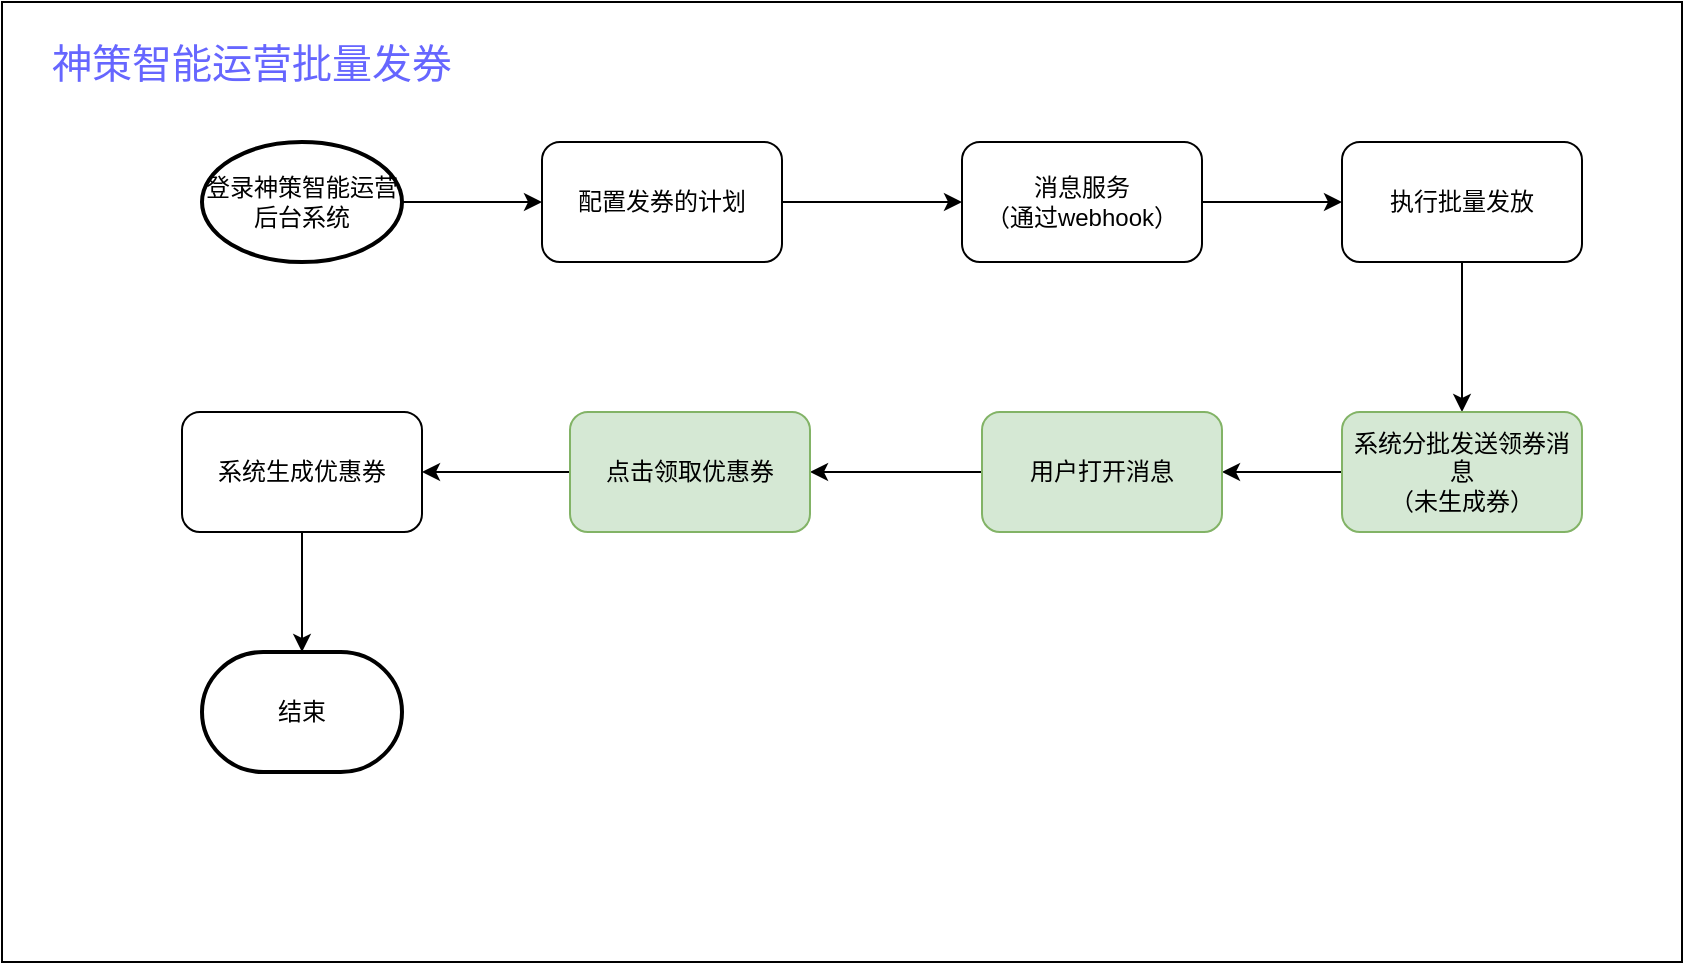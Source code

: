 <mxfile version="26.0.6">
  <diagram name="第 1 页" id="kQSBnKhALhc9RWPOjqtW">
    <mxGraphModel dx="1687" dy="878" grid="1" gridSize="10" guides="1" tooltips="1" connect="1" arrows="1" fold="1" page="1" pageScale="1" pageWidth="827" pageHeight="1169" math="0" shadow="0">
      <root>
        <mxCell id="0" />
        <mxCell id="1" parent="0" />
        <mxCell id="0BRnmIeRcuPj22AUap6a-24" value="" style="rounded=0;whiteSpace=wrap;html=1;" vertex="1" parent="1">
          <mxGeometry x="10" y="10" width="840" height="480" as="geometry" />
        </mxCell>
        <mxCell id="0BRnmIeRcuPj22AUap6a-16" value="" style="edgeStyle=orthogonalEdgeStyle;rounded=0;orthogonalLoop=1;jettySize=auto;html=1;" edge="1" parent="1" source="0BRnmIeRcuPj22AUap6a-1" target="0BRnmIeRcuPj22AUap6a-2">
          <mxGeometry relative="1" as="geometry" />
        </mxCell>
        <mxCell id="0BRnmIeRcuPj22AUap6a-1" value="登录神策智能运营后台系统" style="strokeWidth=2;html=1;shape=mxgraph.flowchart.start_1;whiteSpace=wrap;" vertex="1" parent="1">
          <mxGeometry x="110" y="80" width="100" height="60" as="geometry" />
        </mxCell>
        <mxCell id="0BRnmIeRcuPj22AUap6a-17" value="" style="edgeStyle=orthogonalEdgeStyle;rounded=0;orthogonalLoop=1;jettySize=auto;html=1;" edge="1" parent="1" source="0BRnmIeRcuPj22AUap6a-2" target="0BRnmIeRcuPj22AUap6a-4">
          <mxGeometry relative="1" as="geometry" />
        </mxCell>
        <mxCell id="0BRnmIeRcuPj22AUap6a-2" value="配置发券的计划" style="rounded=1;whiteSpace=wrap;html=1;" vertex="1" parent="1">
          <mxGeometry x="280" y="80" width="120" height="60" as="geometry" />
        </mxCell>
        <mxCell id="0BRnmIeRcuPj22AUap6a-18" value="" style="edgeStyle=orthogonalEdgeStyle;rounded=0;orthogonalLoop=1;jettySize=auto;html=1;" edge="1" parent="1" source="0BRnmIeRcuPj22AUap6a-4" target="0BRnmIeRcuPj22AUap6a-5">
          <mxGeometry relative="1" as="geometry" />
        </mxCell>
        <mxCell id="0BRnmIeRcuPj22AUap6a-4" value="消息服务&lt;div&gt;（通过webhook）&lt;/div&gt;" style="rounded=1;whiteSpace=wrap;html=1;" vertex="1" parent="1">
          <mxGeometry x="490" y="80" width="120" height="60" as="geometry" />
        </mxCell>
        <mxCell id="0BRnmIeRcuPj22AUap6a-19" value="" style="edgeStyle=orthogonalEdgeStyle;rounded=0;orthogonalLoop=1;jettySize=auto;html=1;" edge="1" parent="1" source="0BRnmIeRcuPj22AUap6a-5" target="0BRnmIeRcuPj22AUap6a-11">
          <mxGeometry relative="1" as="geometry" />
        </mxCell>
        <mxCell id="0BRnmIeRcuPj22AUap6a-5" value="执行批量发放" style="rounded=1;whiteSpace=wrap;html=1;" vertex="1" parent="1">
          <mxGeometry x="680" y="80" width="120" height="60" as="geometry" />
        </mxCell>
        <mxCell id="0BRnmIeRcuPj22AUap6a-20" value="" style="edgeStyle=orthogonalEdgeStyle;rounded=0;orthogonalLoop=1;jettySize=auto;html=1;" edge="1" parent="1" source="0BRnmIeRcuPj22AUap6a-11" target="0BRnmIeRcuPj22AUap6a-12">
          <mxGeometry relative="1" as="geometry" />
        </mxCell>
        <mxCell id="0BRnmIeRcuPj22AUap6a-11" value="系统分批发送领券消息&lt;div&gt;（未生成券）&lt;/div&gt;" style="rounded=1;whiteSpace=wrap;html=1;fillColor=#d5e8d4;strokeColor=#82b366;" vertex="1" parent="1">
          <mxGeometry x="680" y="215" width="120" height="60" as="geometry" />
        </mxCell>
        <mxCell id="0BRnmIeRcuPj22AUap6a-21" value="" style="edgeStyle=orthogonalEdgeStyle;rounded=0;orthogonalLoop=1;jettySize=auto;html=1;" edge="1" parent="1" source="0BRnmIeRcuPj22AUap6a-12" target="0BRnmIeRcuPj22AUap6a-13">
          <mxGeometry relative="1" as="geometry" />
        </mxCell>
        <mxCell id="0BRnmIeRcuPj22AUap6a-12" value="用户打开消息" style="rounded=1;whiteSpace=wrap;html=1;fillColor=#d5e8d4;strokeColor=#82b366;" vertex="1" parent="1">
          <mxGeometry x="500" y="215" width="120" height="60" as="geometry" />
        </mxCell>
        <mxCell id="0BRnmIeRcuPj22AUap6a-22" value="" style="edgeStyle=orthogonalEdgeStyle;rounded=0;orthogonalLoop=1;jettySize=auto;html=1;" edge="1" parent="1" source="0BRnmIeRcuPj22AUap6a-13" target="0BRnmIeRcuPj22AUap6a-14">
          <mxGeometry relative="1" as="geometry" />
        </mxCell>
        <mxCell id="0BRnmIeRcuPj22AUap6a-13" value="点击领取优惠券" style="rounded=1;whiteSpace=wrap;html=1;fillColor=#d5e8d4;strokeColor=#82b366;" vertex="1" parent="1">
          <mxGeometry x="294" y="215" width="120" height="60" as="geometry" />
        </mxCell>
        <mxCell id="0BRnmIeRcuPj22AUap6a-23" value="" style="edgeStyle=orthogonalEdgeStyle;rounded=0;orthogonalLoop=1;jettySize=auto;html=1;" edge="1" parent="1" source="0BRnmIeRcuPj22AUap6a-14" target="0BRnmIeRcuPj22AUap6a-15">
          <mxGeometry relative="1" as="geometry" />
        </mxCell>
        <mxCell id="0BRnmIeRcuPj22AUap6a-14" value="系统生成优惠券" style="rounded=1;whiteSpace=wrap;html=1;" vertex="1" parent="1">
          <mxGeometry x="100" y="215" width="120" height="60" as="geometry" />
        </mxCell>
        <mxCell id="0BRnmIeRcuPj22AUap6a-15" value="结束" style="strokeWidth=2;html=1;shape=mxgraph.flowchart.terminator;whiteSpace=wrap;" vertex="1" parent="1">
          <mxGeometry x="110" y="335" width="100" height="60" as="geometry" />
        </mxCell>
        <mxCell id="0BRnmIeRcuPj22AUap6a-26" value="神策智能运营批量发券" style="text;html=1;align=center;verticalAlign=middle;whiteSpace=wrap;rounded=0;fontSize=20;fontColor=#6666FF;" vertex="1" parent="1">
          <mxGeometry x="30" y="20" width="210" height="40" as="geometry" />
        </mxCell>
      </root>
    </mxGraphModel>
  </diagram>
</mxfile>
